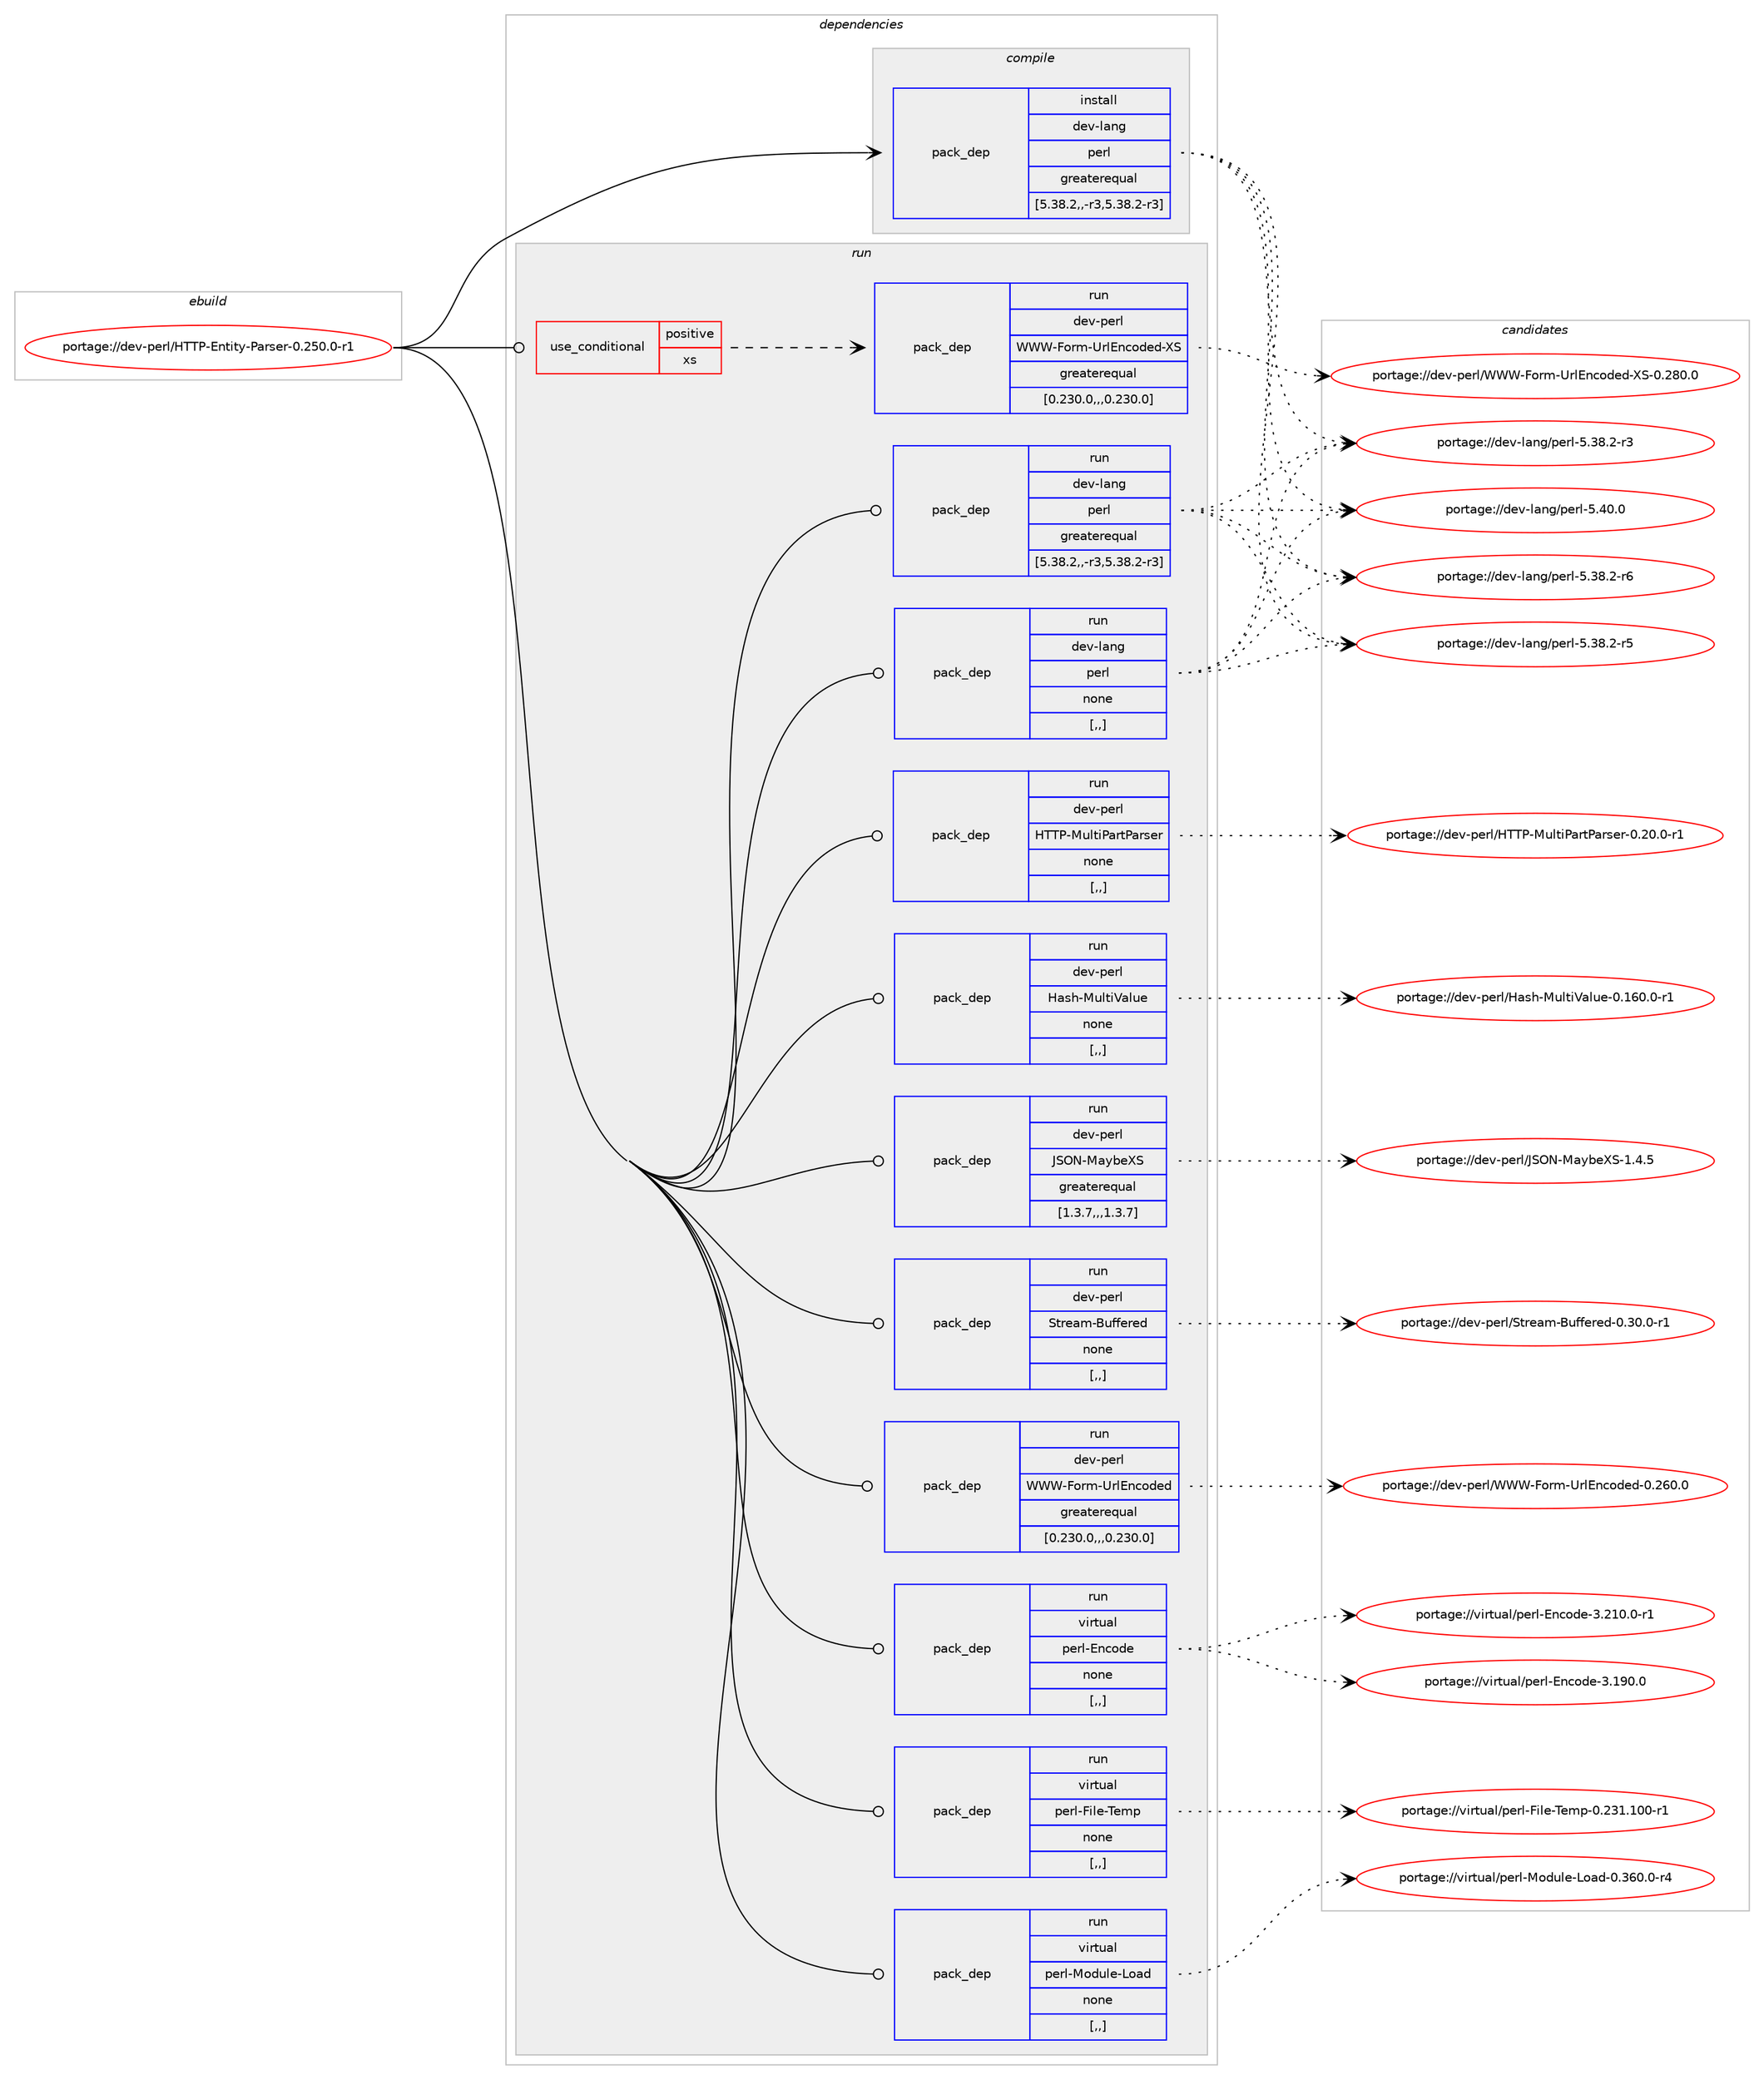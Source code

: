 digraph prolog {

# *************
# Graph options
# *************

newrank=true;
concentrate=true;
compound=true;
graph [rankdir=LR,fontname=Helvetica,fontsize=10,ranksep=1.5];#, ranksep=2.5, nodesep=0.2];
edge  [arrowhead=vee];
node  [fontname=Helvetica,fontsize=10];

# **********
# The ebuild
# **********

subgraph cluster_leftcol {
color=gray;
label=<<i>ebuild</i>>;
id [label="portage://dev-perl/HTTP-Entity-Parser-0.250.0-r1", color=red, width=4, href="../dev-perl/HTTP-Entity-Parser-0.250.0-r1.svg"];
}

# ****************
# The dependencies
# ****************

subgraph cluster_midcol {
color=gray;
label=<<i>dependencies</i>>;
subgraph cluster_compile {
fillcolor="#eeeeee";
style=filled;
label=<<i>compile</i>>;
subgraph pack100465 {
dependency131705 [label=<<TABLE BORDER="0" CELLBORDER="1" CELLSPACING="0" CELLPADDING="4" WIDTH="220"><TR><TD ROWSPAN="6" CELLPADDING="30">pack_dep</TD></TR><TR><TD WIDTH="110">install</TD></TR><TR><TD>dev-lang</TD></TR><TR><TD>perl</TD></TR><TR><TD>greaterequal</TD></TR><TR><TD>[5.38.2,,-r3,5.38.2-r3]</TD></TR></TABLE>>, shape=none, color=blue];
}
id:e -> dependency131705:w [weight=20,style="solid",arrowhead="vee"];
}
subgraph cluster_compileandrun {
fillcolor="#eeeeee";
style=filled;
label=<<i>compile and run</i>>;
}
subgraph cluster_run {
fillcolor="#eeeeee";
style=filled;
label=<<i>run</i>>;
subgraph cond30030 {
dependency131706 [label=<<TABLE BORDER="0" CELLBORDER="1" CELLSPACING="0" CELLPADDING="4"><TR><TD ROWSPAN="3" CELLPADDING="10">use_conditional</TD></TR><TR><TD>positive</TD></TR><TR><TD>xs</TD></TR></TABLE>>, shape=none, color=red];
subgraph pack100466 {
dependency131707 [label=<<TABLE BORDER="0" CELLBORDER="1" CELLSPACING="0" CELLPADDING="4" WIDTH="220"><TR><TD ROWSPAN="6" CELLPADDING="30">pack_dep</TD></TR><TR><TD WIDTH="110">run</TD></TR><TR><TD>dev-perl</TD></TR><TR><TD>WWW-Form-UrlEncoded-XS</TD></TR><TR><TD>greaterequal</TD></TR><TR><TD>[0.230.0,,,0.230.0]</TD></TR></TABLE>>, shape=none, color=blue];
}
dependency131706:e -> dependency131707:w [weight=20,style="dashed",arrowhead="vee"];
}
id:e -> dependency131706:w [weight=20,style="solid",arrowhead="odot"];
subgraph pack100467 {
dependency131708 [label=<<TABLE BORDER="0" CELLBORDER="1" CELLSPACING="0" CELLPADDING="4" WIDTH="220"><TR><TD ROWSPAN="6" CELLPADDING="30">pack_dep</TD></TR><TR><TD WIDTH="110">run</TD></TR><TR><TD>dev-lang</TD></TR><TR><TD>perl</TD></TR><TR><TD>greaterequal</TD></TR><TR><TD>[5.38.2,,-r3,5.38.2-r3]</TD></TR></TABLE>>, shape=none, color=blue];
}
id:e -> dependency131708:w [weight=20,style="solid",arrowhead="odot"];
subgraph pack100468 {
dependency131709 [label=<<TABLE BORDER="0" CELLBORDER="1" CELLSPACING="0" CELLPADDING="4" WIDTH="220"><TR><TD ROWSPAN="6" CELLPADDING="30">pack_dep</TD></TR><TR><TD WIDTH="110">run</TD></TR><TR><TD>dev-lang</TD></TR><TR><TD>perl</TD></TR><TR><TD>none</TD></TR><TR><TD>[,,]</TD></TR></TABLE>>, shape=none, color=blue];
}
id:e -> dependency131709:w [weight=20,style="solid",arrowhead="odot"];
subgraph pack100469 {
dependency131710 [label=<<TABLE BORDER="0" CELLBORDER="1" CELLSPACING="0" CELLPADDING="4" WIDTH="220"><TR><TD ROWSPAN="6" CELLPADDING="30">pack_dep</TD></TR><TR><TD WIDTH="110">run</TD></TR><TR><TD>dev-perl</TD></TR><TR><TD>HTTP-MultiPartParser</TD></TR><TR><TD>none</TD></TR><TR><TD>[,,]</TD></TR></TABLE>>, shape=none, color=blue];
}
id:e -> dependency131710:w [weight=20,style="solid",arrowhead="odot"];
subgraph pack100470 {
dependency131711 [label=<<TABLE BORDER="0" CELLBORDER="1" CELLSPACING="0" CELLPADDING="4" WIDTH="220"><TR><TD ROWSPAN="6" CELLPADDING="30">pack_dep</TD></TR><TR><TD WIDTH="110">run</TD></TR><TR><TD>dev-perl</TD></TR><TR><TD>Hash-MultiValue</TD></TR><TR><TD>none</TD></TR><TR><TD>[,,]</TD></TR></TABLE>>, shape=none, color=blue];
}
id:e -> dependency131711:w [weight=20,style="solid",arrowhead="odot"];
subgraph pack100471 {
dependency131712 [label=<<TABLE BORDER="0" CELLBORDER="1" CELLSPACING="0" CELLPADDING="4" WIDTH="220"><TR><TD ROWSPAN="6" CELLPADDING="30">pack_dep</TD></TR><TR><TD WIDTH="110">run</TD></TR><TR><TD>dev-perl</TD></TR><TR><TD>JSON-MaybeXS</TD></TR><TR><TD>greaterequal</TD></TR><TR><TD>[1.3.7,,,1.3.7]</TD></TR></TABLE>>, shape=none, color=blue];
}
id:e -> dependency131712:w [weight=20,style="solid",arrowhead="odot"];
subgraph pack100472 {
dependency131713 [label=<<TABLE BORDER="0" CELLBORDER="1" CELLSPACING="0" CELLPADDING="4" WIDTH="220"><TR><TD ROWSPAN="6" CELLPADDING="30">pack_dep</TD></TR><TR><TD WIDTH="110">run</TD></TR><TR><TD>dev-perl</TD></TR><TR><TD>Stream-Buffered</TD></TR><TR><TD>none</TD></TR><TR><TD>[,,]</TD></TR></TABLE>>, shape=none, color=blue];
}
id:e -> dependency131713:w [weight=20,style="solid",arrowhead="odot"];
subgraph pack100473 {
dependency131714 [label=<<TABLE BORDER="0" CELLBORDER="1" CELLSPACING="0" CELLPADDING="4" WIDTH="220"><TR><TD ROWSPAN="6" CELLPADDING="30">pack_dep</TD></TR><TR><TD WIDTH="110">run</TD></TR><TR><TD>dev-perl</TD></TR><TR><TD>WWW-Form-UrlEncoded</TD></TR><TR><TD>greaterequal</TD></TR><TR><TD>[0.230.0,,,0.230.0]</TD></TR></TABLE>>, shape=none, color=blue];
}
id:e -> dependency131714:w [weight=20,style="solid",arrowhead="odot"];
subgraph pack100474 {
dependency131715 [label=<<TABLE BORDER="0" CELLBORDER="1" CELLSPACING="0" CELLPADDING="4" WIDTH="220"><TR><TD ROWSPAN="6" CELLPADDING="30">pack_dep</TD></TR><TR><TD WIDTH="110">run</TD></TR><TR><TD>virtual</TD></TR><TR><TD>perl-Encode</TD></TR><TR><TD>none</TD></TR><TR><TD>[,,]</TD></TR></TABLE>>, shape=none, color=blue];
}
id:e -> dependency131715:w [weight=20,style="solid",arrowhead="odot"];
subgraph pack100475 {
dependency131716 [label=<<TABLE BORDER="0" CELLBORDER="1" CELLSPACING="0" CELLPADDING="4" WIDTH="220"><TR><TD ROWSPAN="6" CELLPADDING="30">pack_dep</TD></TR><TR><TD WIDTH="110">run</TD></TR><TR><TD>virtual</TD></TR><TR><TD>perl-File-Temp</TD></TR><TR><TD>none</TD></TR><TR><TD>[,,]</TD></TR></TABLE>>, shape=none, color=blue];
}
id:e -> dependency131716:w [weight=20,style="solid",arrowhead="odot"];
subgraph pack100476 {
dependency131717 [label=<<TABLE BORDER="0" CELLBORDER="1" CELLSPACING="0" CELLPADDING="4" WIDTH="220"><TR><TD ROWSPAN="6" CELLPADDING="30">pack_dep</TD></TR><TR><TD WIDTH="110">run</TD></TR><TR><TD>virtual</TD></TR><TR><TD>perl-Module-Load</TD></TR><TR><TD>none</TD></TR><TR><TD>[,,]</TD></TR></TABLE>>, shape=none, color=blue];
}
id:e -> dependency131717:w [weight=20,style="solid",arrowhead="odot"];
}
}

# **************
# The candidates
# **************

subgraph cluster_choices {
rank=same;
color=gray;
label=<<i>candidates</i>>;

subgraph choice100465 {
color=black;
nodesep=1;
choice10010111845108971101034711210111410845534652484648 [label="portage://dev-lang/perl-5.40.0", color=red, width=4,href="../dev-lang/perl-5.40.0.svg"];
choice100101118451089711010347112101114108455346515646504511454 [label="portage://dev-lang/perl-5.38.2-r6", color=red, width=4,href="../dev-lang/perl-5.38.2-r6.svg"];
choice100101118451089711010347112101114108455346515646504511453 [label="portage://dev-lang/perl-5.38.2-r5", color=red, width=4,href="../dev-lang/perl-5.38.2-r5.svg"];
choice100101118451089711010347112101114108455346515646504511451 [label="portage://dev-lang/perl-5.38.2-r3", color=red, width=4,href="../dev-lang/perl-5.38.2-r3.svg"];
dependency131705:e -> choice10010111845108971101034711210111410845534652484648:w [style=dotted,weight="100"];
dependency131705:e -> choice100101118451089711010347112101114108455346515646504511454:w [style=dotted,weight="100"];
dependency131705:e -> choice100101118451089711010347112101114108455346515646504511453:w [style=dotted,weight="100"];
dependency131705:e -> choice100101118451089711010347112101114108455346515646504511451:w [style=dotted,weight="100"];
}
subgraph choice100466 {
color=black;
nodesep=1;
choice10010111845112101114108478787874570111114109458511410869110991111001011004588834548465056484648 [label="portage://dev-perl/WWW-Form-UrlEncoded-XS-0.280.0", color=red, width=4,href="../dev-perl/WWW-Form-UrlEncoded-XS-0.280.0.svg"];
dependency131707:e -> choice10010111845112101114108478787874570111114109458511410869110991111001011004588834548465056484648:w [style=dotted,weight="100"];
}
subgraph choice100467 {
color=black;
nodesep=1;
choice10010111845108971101034711210111410845534652484648 [label="portage://dev-lang/perl-5.40.0", color=red, width=4,href="../dev-lang/perl-5.40.0.svg"];
choice100101118451089711010347112101114108455346515646504511454 [label="portage://dev-lang/perl-5.38.2-r6", color=red, width=4,href="../dev-lang/perl-5.38.2-r6.svg"];
choice100101118451089711010347112101114108455346515646504511453 [label="portage://dev-lang/perl-5.38.2-r5", color=red, width=4,href="../dev-lang/perl-5.38.2-r5.svg"];
choice100101118451089711010347112101114108455346515646504511451 [label="portage://dev-lang/perl-5.38.2-r3", color=red, width=4,href="../dev-lang/perl-5.38.2-r3.svg"];
dependency131708:e -> choice10010111845108971101034711210111410845534652484648:w [style=dotted,weight="100"];
dependency131708:e -> choice100101118451089711010347112101114108455346515646504511454:w [style=dotted,weight="100"];
dependency131708:e -> choice100101118451089711010347112101114108455346515646504511453:w [style=dotted,weight="100"];
dependency131708:e -> choice100101118451089711010347112101114108455346515646504511451:w [style=dotted,weight="100"];
}
subgraph choice100468 {
color=black;
nodesep=1;
choice10010111845108971101034711210111410845534652484648 [label="portage://dev-lang/perl-5.40.0", color=red, width=4,href="../dev-lang/perl-5.40.0.svg"];
choice100101118451089711010347112101114108455346515646504511454 [label="portage://dev-lang/perl-5.38.2-r6", color=red, width=4,href="../dev-lang/perl-5.38.2-r6.svg"];
choice100101118451089711010347112101114108455346515646504511453 [label="portage://dev-lang/perl-5.38.2-r5", color=red, width=4,href="../dev-lang/perl-5.38.2-r5.svg"];
choice100101118451089711010347112101114108455346515646504511451 [label="portage://dev-lang/perl-5.38.2-r3", color=red, width=4,href="../dev-lang/perl-5.38.2-r3.svg"];
dependency131709:e -> choice10010111845108971101034711210111410845534652484648:w [style=dotted,weight="100"];
dependency131709:e -> choice100101118451089711010347112101114108455346515646504511454:w [style=dotted,weight="100"];
dependency131709:e -> choice100101118451089711010347112101114108455346515646504511453:w [style=dotted,weight="100"];
dependency131709:e -> choice100101118451089711010347112101114108455346515646504511451:w [style=dotted,weight="100"];
}
subgraph choice100469 {
color=black;
nodesep=1;
choice100101118451121011141084772848480457711710811610580971141168097114115101114454846504846484511449 [label="portage://dev-perl/HTTP-MultiPartParser-0.20.0-r1", color=red, width=4,href="../dev-perl/HTTP-MultiPartParser-0.20.0-r1.svg"];
dependency131710:e -> choice100101118451121011141084772848480457711710811610580971141168097114115101114454846504846484511449:w [style=dotted,weight="100"];
}
subgraph choice100470 {
color=black;
nodesep=1;
choice100101118451121011141084772971151044577117108116105869710811710145484649544846484511449 [label="portage://dev-perl/Hash-MultiValue-0.160.0-r1", color=red, width=4,href="../dev-perl/Hash-MultiValue-0.160.0-r1.svg"];
dependency131711:e -> choice100101118451121011141084772971151044577117108116105869710811710145484649544846484511449:w [style=dotted,weight="100"];
}
subgraph choice100471 {
color=black;
nodesep=1;
choice100101118451121011141084774837978457797121981018883454946524653 [label="portage://dev-perl/JSON-MaybeXS-1.4.5", color=red, width=4,href="../dev-perl/JSON-MaybeXS-1.4.5.svg"];
dependency131712:e -> choice100101118451121011141084774837978457797121981018883454946524653:w [style=dotted,weight="100"];
}
subgraph choice100472 {
color=black;
nodesep=1;
choice100101118451121011141084783116114101971094566117102102101114101100454846514846484511449 [label="portage://dev-perl/Stream-Buffered-0.30.0-r1", color=red, width=4,href="../dev-perl/Stream-Buffered-0.30.0-r1.svg"];
dependency131713:e -> choice100101118451121011141084783116114101971094566117102102101114101100454846514846484511449:w [style=dotted,weight="100"];
}
subgraph choice100473 {
color=black;
nodesep=1;
choice10010111845112101114108478787874570111114109458511410869110991111001011004548465054484648 [label="portage://dev-perl/WWW-Form-UrlEncoded-0.260.0", color=red, width=4,href="../dev-perl/WWW-Form-UrlEncoded-0.260.0.svg"];
dependency131714:e -> choice10010111845112101114108478787874570111114109458511410869110991111001011004548465054484648:w [style=dotted,weight="100"];
}
subgraph choice100474 {
color=black;
nodesep=1;
choice118105114116117971084711210111410845691109911110010145514650494846484511449 [label="portage://virtual/perl-Encode-3.210.0-r1", color=red, width=4,href="../virtual/perl-Encode-3.210.0-r1.svg"];
choice11810511411611797108471121011141084569110991111001014551464957484648 [label="portage://virtual/perl-Encode-3.190.0", color=red, width=4,href="../virtual/perl-Encode-3.190.0.svg"];
dependency131715:e -> choice118105114116117971084711210111410845691109911110010145514650494846484511449:w [style=dotted,weight="100"];
dependency131715:e -> choice11810511411611797108471121011141084569110991111001014551464957484648:w [style=dotted,weight="100"];
}
subgraph choice100475 {
color=black;
nodesep=1;
choice118105114116117971084711210111410845701051081014584101109112454846505149464948484511449 [label="portage://virtual/perl-File-Temp-0.231.100-r1", color=red, width=4,href="../virtual/perl-File-Temp-0.231.100-r1.svg"];
dependency131716:e -> choice118105114116117971084711210111410845701051081014584101109112454846505149464948484511449:w [style=dotted,weight="100"];
}
subgraph choice100476 {
color=black;
nodesep=1;
choice1181051141161179710847112101114108457711110011710810145761119710045484651544846484511452 [label="portage://virtual/perl-Module-Load-0.360.0-r4", color=red, width=4,href="../virtual/perl-Module-Load-0.360.0-r4.svg"];
dependency131717:e -> choice1181051141161179710847112101114108457711110011710810145761119710045484651544846484511452:w [style=dotted,weight="100"];
}
}

}

